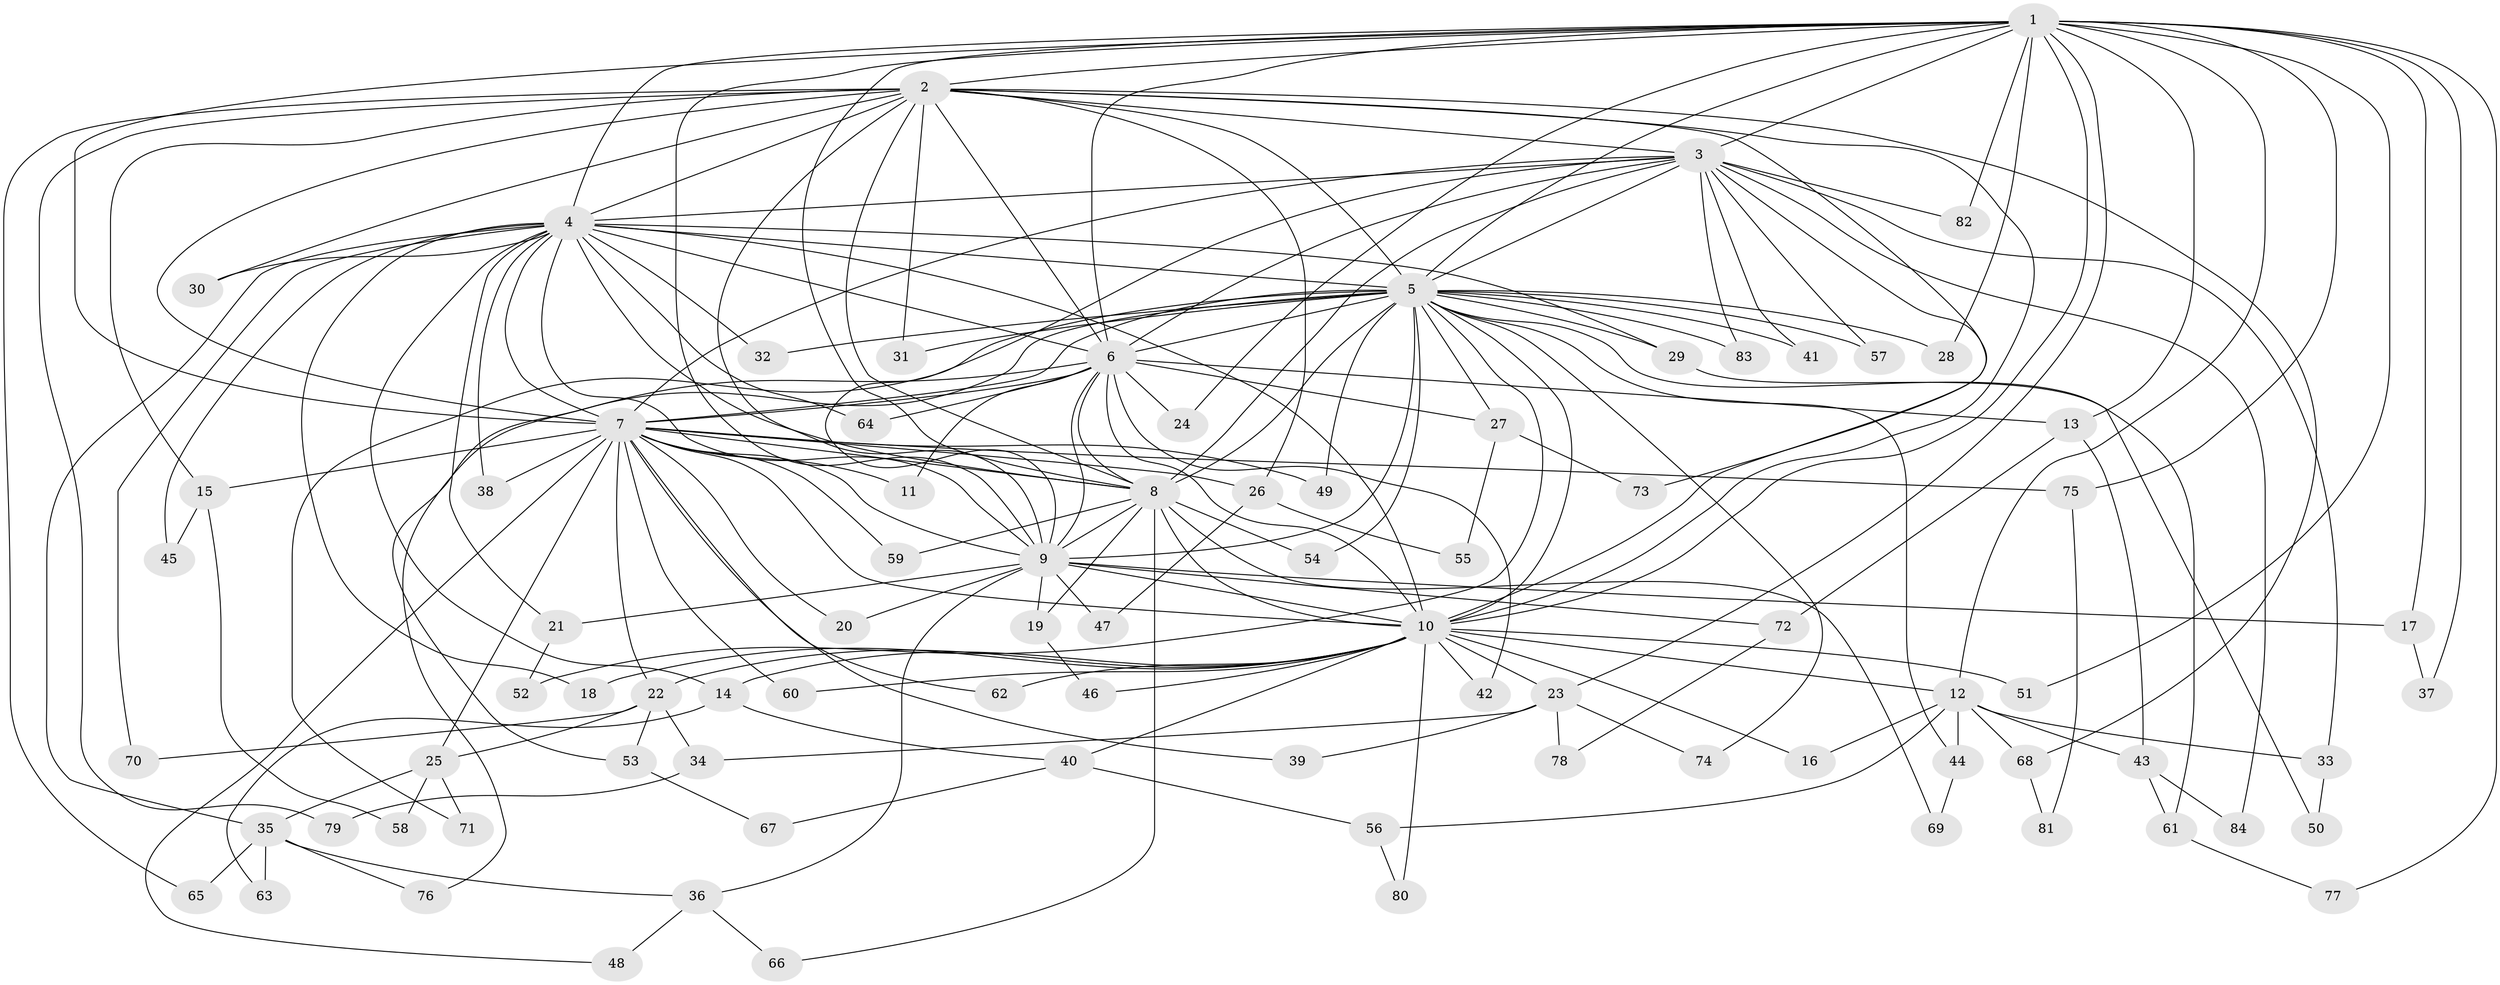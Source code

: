 // coarse degree distribution, {27: 0.02, 2: 0.6, 5: 0.04, 1: 0.06, 3: 0.14, 17: 0.04, 11: 0.02, 7: 0.04, 4: 0.02, 18: 0.02}
// Generated by graph-tools (version 1.1) at 2025/49/03/04/25 21:49:00]
// undirected, 84 vertices, 193 edges
graph export_dot {
graph [start="1"]
  node [color=gray90,style=filled];
  1;
  2;
  3;
  4;
  5;
  6;
  7;
  8;
  9;
  10;
  11;
  12;
  13;
  14;
  15;
  16;
  17;
  18;
  19;
  20;
  21;
  22;
  23;
  24;
  25;
  26;
  27;
  28;
  29;
  30;
  31;
  32;
  33;
  34;
  35;
  36;
  37;
  38;
  39;
  40;
  41;
  42;
  43;
  44;
  45;
  46;
  47;
  48;
  49;
  50;
  51;
  52;
  53;
  54;
  55;
  56;
  57;
  58;
  59;
  60;
  61;
  62;
  63;
  64;
  65;
  66;
  67;
  68;
  69;
  70;
  71;
  72;
  73;
  74;
  75;
  76;
  77;
  78;
  79;
  80;
  81;
  82;
  83;
  84;
  1 -- 2;
  1 -- 3;
  1 -- 4;
  1 -- 5;
  1 -- 6;
  1 -- 7;
  1 -- 8;
  1 -- 9;
  1 -- 10;
  1 -- 12;
  1 -- 13;
  1 -- 17;
  1 -- 23;
  1 -- 24;
  1 -- 28;
  1 -- 37;
  1 -- 51;
  1 -- 75;
  1 -- 77;
  1 -- 82;
  2 -- 3;
  2 -- 4;
  2 -- 5;
  2 -- 6;
  2 -- 7;
  2 -- 8;
  2 -- 9;
  2 -- 10;
  2 -- 15;
  2 -- 26;
  2 -- 30;
  2 -- 31;
  2 -- 65;
  2 -- 68;
  2 -- 73;
  2 -- 79;
  3 -- 4;
  3 -- 5;
  3 -- 6;
  3 -- 7;
  3 -- 8;
  3 -- 9;
  3 -- 10;
  3 -- 33;
  3 -- 41;
  3 -- 57;
  3 -- 82;
  3 -- 83;
  3 -- 84;
  4 -- 5;
  4 -- 6;
  4 -- 7;
  4 -- 8;
  4 -- 9;
  4 -- 10;
  4 -- 14;
  4 -- 18;
  4 -- 21;
  4 -- 29;
  4 -- 30;
  4 -- 32;
  4 -- 35;
  4 -- 38;
  4 -- 45;
  4 -- 64;
  4 -- 70;
  5 -- 6;
  5 -- 7;
  5 -- 8;
  5 -- 9;
  5 -- 10;
  5 -- 27;
  5 -- 28;
  5 -- 29;
  5 -- 31;
  5 -- 32;
  5 -- 41;
  5 -- 44;
  5 -- 49;
  5 -- 50;
  5 -- 52;
  5 -- 53;
  5 -- 54;
  5 -- 57;
  5 -- 71;
  5 -- 74;
  5 -- 83;
  6 -- 7;
  6 -- 8;
  6 -- 9;
  6 -- 10;
  6 -- 11;
  6 -- 13;
  6 -- 24;
  6 -- 27;
  6 -- 42;
  6 -- 64;
  6 -- 76;
  7 -- 8;
  7 -- 9;
  7 -- 10;
  7 -- 11;
  7 -- 15;
  7 -- 20;
  7 -- 22;
  7 -- 25;
  7 -- 26;
  7 -- 38;
  7 -- 39;
  7 -- 48;
  7 -- 49;
  7 -- 59;
  7 -- 60;
  7 -- 62;
  7 -- 75;
  8 -- 9;
  8 -- 10;
  8 -- 19;
  8 -- 54;
  8 -- 59;
  8 -- 66;
  8 -- 69;
  9 -- 10;
  9 -- 17;
  9 -- 19;
  9 -- 20;
  9 -- 21;
  9 -- 36;
  9 -- 47;
  9 -- 72;
  10 -- 12;
  10 -- 14;
  10 -- 16;
  10 -- 18;
  10 -- 22;
  10 -- 23;
  10 -- 40;
  10 -- 42;
  10 -- 46;
  10 -- 51;
  10 -- 60;
  10 -- 62;
  10 -- 80;
  12 -- 16;
  12 -- 33;
  12 -- 43;
  12 -- 44;
  12 -- 56;
  12 -- 68;
  13 -- 43;
  13 -- 72;
  14 -- 40;
  14 -- 63;
  15 -- 45;
  15 -- 58;
  17 -- 37;
  19 -- 46;
  21 -- 52;
  22 -- 25;
  22 -- 34;
  22 -- 53;
  22 -- 70;
  23 -- 34;
  23 -- 39;
  23 -- 74;
  23 -- 78;
  25 -- 35;
  25 -- 58;
  25 -- 71;
  26 -- 47;
  26 -- 55;
  27 -- 55;
  27 -- 73;
  29 -- 61;
  33 -- 50;
  34 -- 79;
  35 -- 36;
  35 -- 63;
  35 -- 65;
  35 -- 76;
  36 -- 48;
  36 -- 66;
  40 -- 56;
  40 -- 67;
  43 -- 61;
  43 -- 84;
  44 -- 69;
  53 -- 67;
  56 -- 80;
  61 -- 77;
  68 -- 81;
  72 -- 78;
  75 -- 81;
}
